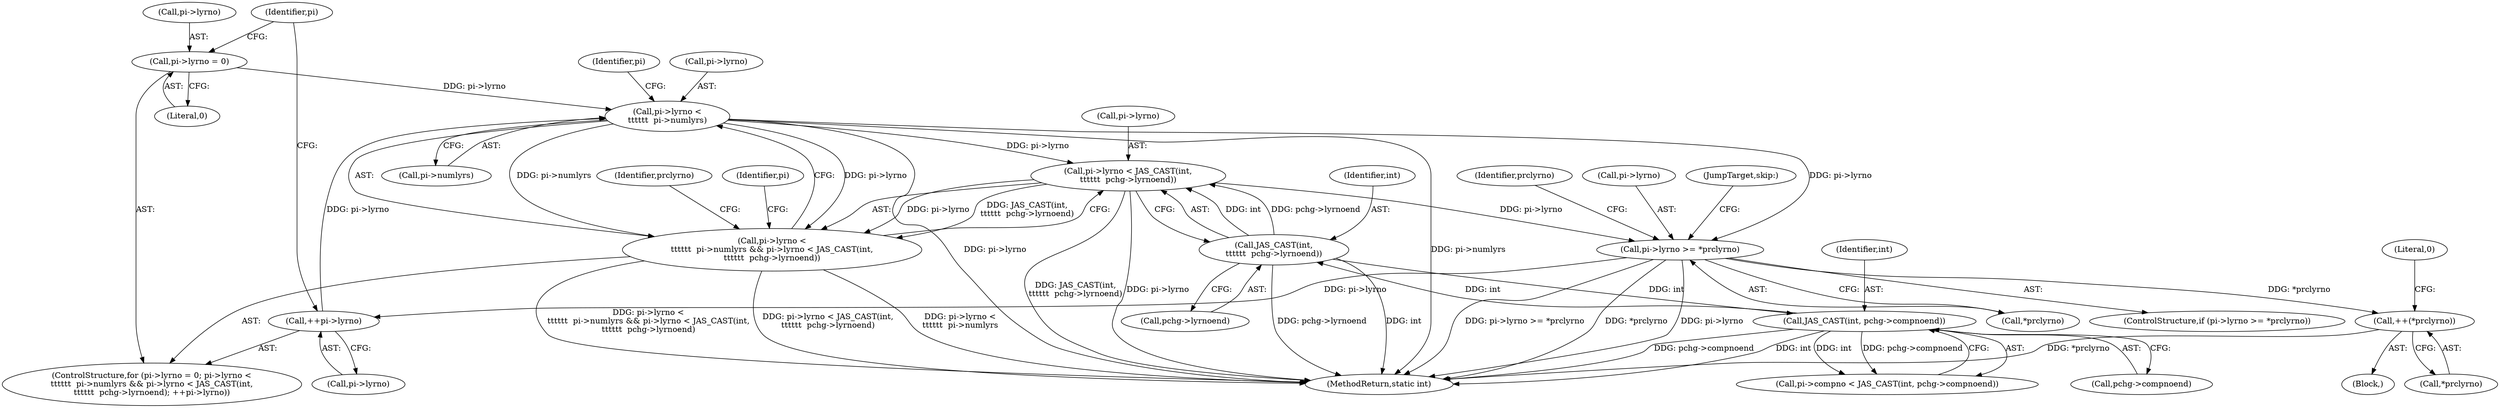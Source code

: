 digraph "0_jasper_f25486c3d4aa472fec79150f2c41ed4333395d3d@pointer" {
"1000663" [label="(Call,pi->lyrno <\n\t\t\t\t\t\t  pi->numlyrs)"];
"1000679" [label="(Call,++pi->lyrno)"];
"1000697" [label="(Call,pi->lyrno >= *prclyrno)"];
"1000663" [label="(Call,pi->lyrno <\n\t\t\t\t\t\t  pi->numlyrs)"];
"1000657" [label="(Call,pi->lyrno = 0)"];
"1000670" [label="(Call,pi->lyrno < JAS_CAST(int,\n\t\t\t\t\t\t  pchg->lyrnoend))"];
"1000674" [label="(Call,JAS_CAST(int,\n\t\t\t\t\t\t  pchg->lyrnoend))"];
"1000405" [label="(Call,JAS_CAST(int, pchg->compnoend))"];
"1000662" [label="(Call,pi->lyrno <\n\t\t\t\t\t\t  pi->numlyrs && pi->lyrno < JAS_CAST(int,\n\t\t\t\t\t\t  pchg->lyrnoend))"];
"1000704" [label="(Call,++(*prclyrno))"];
"1000697" [label="(Call,pi->lyrno >= *prclyrno)"];
"1000656" [label="(ControlStructure,for (pi->lyrno = 0; pi->lyrno <\n\t\t\t\t\t\t  pi->numlyrs && pi->lyrno < JAS_CAST(int,\n\t\t\t\t\t\t  pchg->lyrnoend); ++pi->lyrno))"];
"1000685" [label="(Identifier,prclyrno)"];
"1000708" [label="(Literal,0)"];
"1000672" [label="(Identifier,pi)"];
"1000401" [label="(Call,pi->compno < JAS_CAST(int, pchg->compnoend))"];
"1000664" [label="(Call,pi->lyrno)"];
"1000706" [label="(Identifier,prclyrno)"];
"1000662" [label="(Call,pi->lyrno <\n\t\t\t\t\t\t  pi->numlyrs && pi->lyrno < JAS_CAST(int,\n\t\t\t\t\t\t  pchg->lyrnoend))"];
"1000696" [label="(ControlStructure,if (pi->lyrno >= *prclyrno))"];
"1000698" [label="(Call,pi->lyrno)"];
"1000676" [label="(Call,pchg->lyrnoend)"];
"1000657" [label="(Call,pi->lyrno = 0)"];
"1000667" [label="(Call,pi->numlyrs)"];
"1000712" [label="(MethodReturn,static int)"];
"1000406" [label="(Identifier,int)"];
"1000705" [label="(Call,*prclyrno)"];
"1000704" [label="(Call,++(*prclyrno))"];
"1000674" [label="(Call,JAS_CAST(int,\n\t\t\t\t\t\t  pchg->lyrnoend))"];
"1000671" [label="(Call,pi->lyrno)"];
"1000665" [label="(Identifier,pi)"];
"1000407" [label="(Call,pchg->compnoend)"];
"1000663" [label="(Call,pi->lyrno <\n\t\t\t\t\t\t  pi->numlyrs)"];
"1000658" [label="(Call,pi->lyrno)"];
"1000709" [label="(JumpTarget,skip:)"];
"1000661" [label="(Literal,0)"];
"1000680" [label="(Call,pi->lyrno)"];
"1000703" [label="(Block,)"];
"1000701" [label="(Call,*prclyrno)"];
"1000405" [label="(Call,JAS_CAST(int, pchg->compnoend))"];
"1000679" [label="(Call,++pi->lyrno)"];
"1000420" [label="(Identifier,pi)"];
"1000670" [label="(Call,pi->lyrno < JAS_CAST(int,\n\t\t\t\t\t\t  pchg->lyrnoend))"];
"1000675" [label="(Identifier,int)"];
"1000663" -> "1000662"  [label="AST: "];
"1000663" -> "1000667"  [label="CFG: "];
"1000664" -> "1000663"  [label="AST: "];
"1000667" -> "1000663"  [label="AST: "];
"1000672" -> "1000663"  [label="CFG: "];
"1000662" -> "1000663"  [label="CFG: "];
"1000663" -> "1000712"  [label="DDG: pi->lyrno"];
"1000663" -> "1000712"  [label="DDG: pi->numlyrs"];
"1000663" -> "1000662"  [label="DDG: pi->lyrno"];
"1000663" -> "1000662"  [label="DDG: pi->numlyrs"];
"1000679" -> "1000663"  [label="DDG: pi->lyrno"];
"1000657" -> "1000663"  [label="DDG: pi->lyrno"];
"1000663" -> "1000670"  [label="DDG: pi->lyrno"];
"1000663" -> "1000697"  [label="DDG: pi->lyrno"];
"1000679" -> "1000656"  [label="AST: "];
"1000679" -> "1000680"  [label="CFG: "];
"1000680" -> "1000679"  [label="AST: "];
"1000665" -> "1000679"  [label="CFG: "];
"1000697" -> "1000679"  [label="DDG: pi->lyrno"];
"1000697" -> "1000696"  [label="AST: "];
"1000697" -> "1000701"  [label="CFG: "];
"1000698" -> "1000697"  [label="AST: "];
"1000701" -> "1000697"  [label="AST: "];
"1000706" -> "1000697"  [label="CFG: "];
"1000709" -> "1000697"  [label="CFG: "];
"1000697" -> "1000712"  [label="DDG: pi->lyrno >= *prclyrno"];
"1000697" -> "1000712"  [label="DDG: *prclyrno"];
"1000697" -> "1000712"  [label="DDG: pi->lyrno"];
"1000670" -> "1000697"  [label="DDG: pi->lyrno"];
"1000697" -> "1000704"  [label="DDG: *prclyrno"];
"1000657" -> "1000656"  [label="AST: "];
"1000657" -> "1000661"  [label="CFG: "];
"1000658" -> "1000657"  [label="AST: "];
"1000661" -> "1000657"  [label="AST: "];
"1000665" -> "1000657"  [label="CFG: "];
"1000670" -> "1000662"  [label="AST: "];
"1000670" -> "1000674"  [label="CFG: "];
"1000671" -> "1000670"  [label="AST: "];
"1000674" -> "1000670"  [label="AST: "];
"1000662" -> "1000670"  [label="CFG: "];
"1000670" -> "1000712"  [label="DDG: JAS_CAST(int,\n\t\t\t\t\t\t  pchg->lyrnoend)"];
"1000670" -> "1000712"  [label="DDG: pi->lyrno"];
"1000670" -> "1000662"  [label="DDG: pi->lyrno"];
"1000670" -> "1000662"  [label="DDG: JAS_CAST(int,\n\t\t\t\t\t\t  pchg->lyrnoend)"];
"1000674" -> "1000670"  [label="DDG: int"];
"1000674" -> "1000670"  [label="DDG: pchg->lyrnoend"];
"1000674" -> "1000676"  [label="CFG: "];
"1000675" -> "1000674"  [label="AST: "];
"1000676" -> "1000674"  [label="AST: "];
"1000674" -> "1000712"  [label="DDG: pchg->lyrnoend"];
"1000674" -> "1000712"  [label="DDG: int"];
"1000674" -> "1000405"  [label="DDG: int"];
"1000405" -> "1000674"  [label="DDG: int"];
"1000405" -> "1000401"  [label="AST: "];
"1000405" -> "1000407"  [label="CFG: "];
"1000406" -> "1000405"  [label="AST: "];
"1000407" -> "1000405"  [label="AST: "];
"1000401" -> "1000405"  [label="CFG: "];
"1000405" -> "1000712"  [label="DDG: pchg->compnoend"];
"1000405" -> "1000712"  [label="DDG: int"];
"1000405" -> "1000401"  [label="DDG: int"];
"1000405" -> "1000401"  [label="DDG: pchg->compnoend"];
"1000662" -> "1000656"  [label="AST: "];
"1000685" -> "1000662"  [label="CFG: "];
"1000420" -> "1000662"  [label="CFG: "];
"1000662" -> "1000712"  [label="DDG: pi->lyrno <\n\t\t\t\t\t\t  pi->numlyrs"];
"1000662" -> "1000712"  [label="DDG: pi->lyrno <\n\t\t\t\t\t\t  pi->numlyrs && pi->lyrno < JAS_CAST(int,\n\t\t\t\t\t\t  pchg->lyrnoend)"];
"1000662" -> "1000712"  [label="DDG: pi->lyrno < JAS_CAST(int,\n\t\t\t\t\t\t  pchg->lyrnoend)"];
"1000704" -> "1000703"  [label="AST: "];
"1000704" -> "1000705"  [label="CFG: "];
"1000705" -> "1000704"  [label="AST: "];
"1000708" -> "1000704"  [label="CFG: "];
"1000704" -> "1000712"  [label="DDG: *prclyrno"];
}
